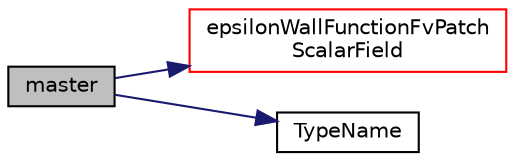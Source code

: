 digraph "master"
{
  bgcolor="transparent";
  edge [fontname="Helvetica",fontsize="10",labelfontname="Helvetica",labelfontsize="10"];
  node [fontname="Helvetica",fontsize="10",shape=record];
  rankdir="LR";
  Node1580 [label="master",height=0.2,width=0.4,color="black", fillcolor="grey75", style="filled", fontcolor="black"];
  Node1580 -> Node1581 [color="midnightblue",fontsize="10",style="solid",fontname="Helvetica"];
  Node1581 [label="epsilonWallFunctionFvPatch\lScalarField",height=0.2,width=0.4,color="red",URL="$a32129.html#a1e757cae06f2376790fd1fd326dd0fca",tooltip="Construct from patch and internal field. "];
  Node1580 -> Node1635 [color="midnightblue",fontsize="10",style="solid",fontname="Helvetica"];
  Node1635 [label="TypeName",height=0.2,width=0.4,color="black",URL="$a32129.html#aae887b0e52cc6c5975bb1cf047fbe8f0",tooltip="Runtime type information. "];
}
